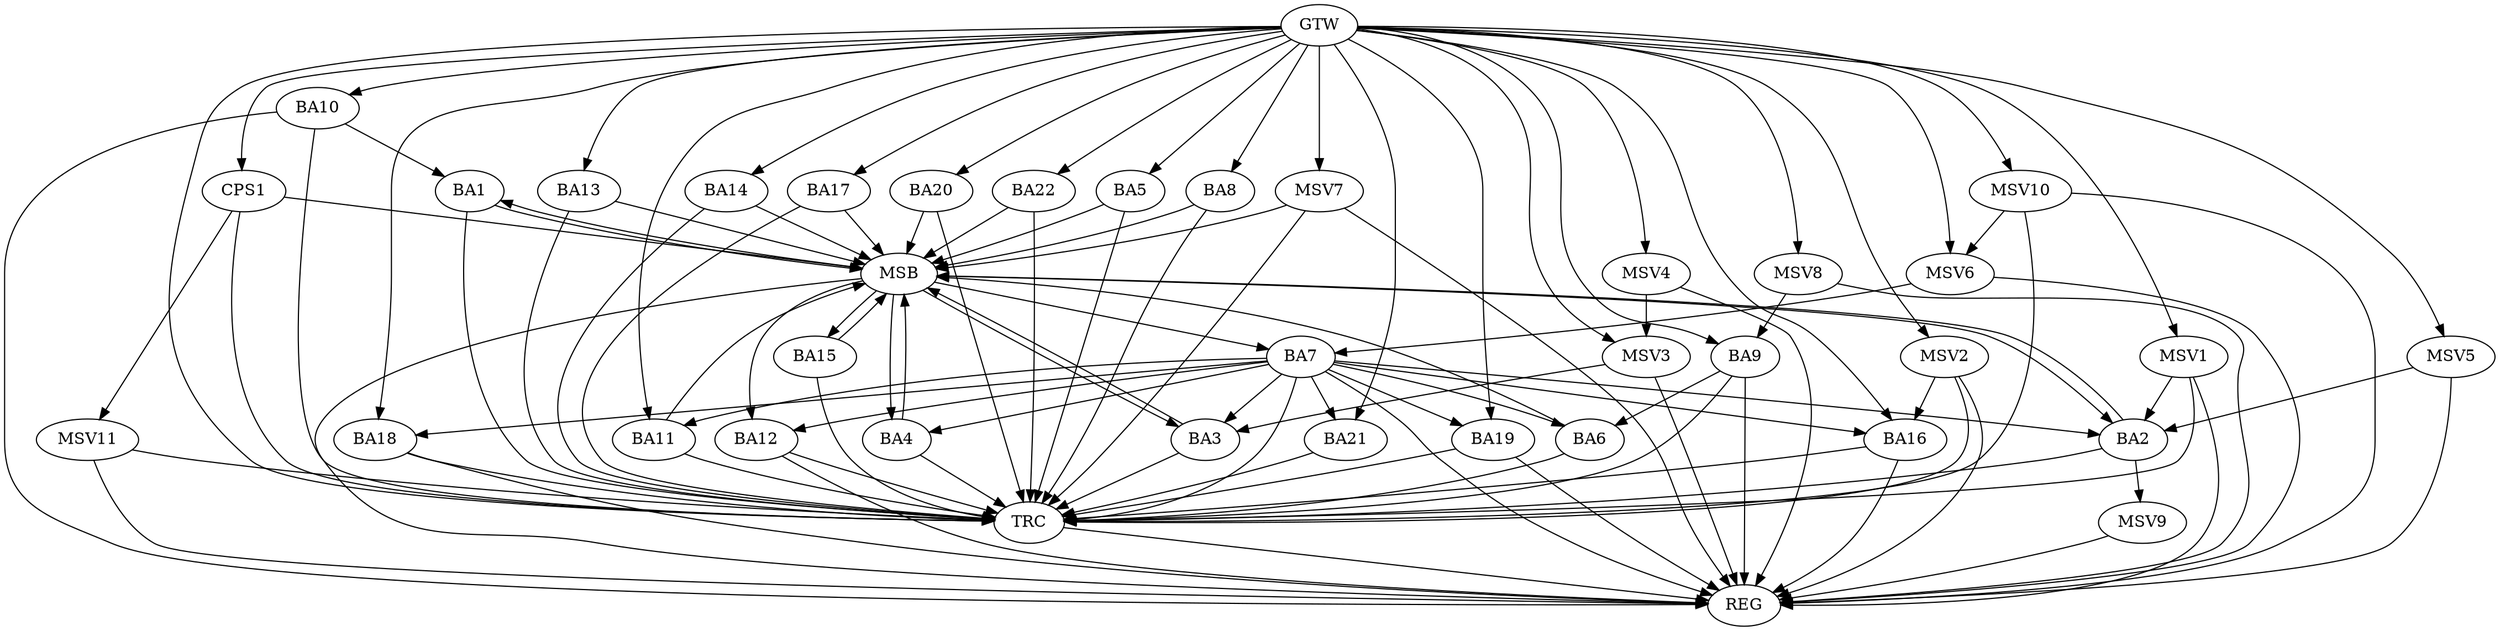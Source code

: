 strict digraph G {
  BA1 [ label="BA1" ];
  BA2 [ label="BA2" ];
  BA3 [ label="BA3" ];
  BA4 [ label="BA4" ];
  BA5 [ label="BA5" ];
  BA6 [ label="BA6" ];
  BA7 [ label="BA7" ];
  BA8 [ label="BA8" ];
  BA9 [ label="BA9" ];
  BA10 [ label="BA10" ];
  BA11 [ label="BA11" ];
  BA12 [ label="BA12" ];
  BA13 [ label="BA13" ];
  BA14 [ label="BA14" ];
  BA15 [ label="BA15" ];
  BA16 [ label="BA16" ];
  BA17 [ label="BA17" ];
  BA18 [ label="BA18" ];
  BA19 [ label="BA19" ];
  BA20 [ label="BA20" ];
  BA21 [ label="BA21" ];
  BA22 [ label="BA22" ];
  CPS1 [ label="CPS1" ];
  GTW [ label="GTW" ];
  REG [ label="REG" ];
  MSB [ label="MSB" ];
  TRC [ label="TRC" ];
  MSV1 [ label="MSV1" ];
  MSV2 [ label="MSV2" ];
  MSV3 [ label="MSV3" ];
  MSV4 [ label="MSV4" ];
  MSV5 [ label="MSV5" ];
  MSV6 [ label="MSV6" ];
  MSV7 [ label="MSV7" ];
  MSV8 [ label="MSV8" ];
  MSV9 [ label="MSV9" ];
  MSV10 [ label="MSV10" ];
  MSV11 [ label="MSV11" ];
  BA7 -> BA3;
  BA9 -> BA6;
  BA10 -> BA1;
  GTW -> BA5;
  GTW -> BA8;
  GTW -> BA9;
  GTW -> BA10;
  GTW -> BA11;
  GTW -> BA13;
  GTW -> BA14;
  GTW -> BA16;
  GTW -> BA17;
  GTW -> BA18;
  GTW -> BA19;
  GTW -> BA20;
  GTW -> BA21;
  GTW -> BA22;
  GTW -> CPS1;
  BA7 -> REG;
  BA9 -> REG;
  BA10 -> REG;
  BA12 -> REG;
  BA16 -> REG;
  BA18 -> REG;
  BA19 -> REG;
  BA1 -> MSB;
  MSB -> BA2;
  MSB -> REG;
  BA2 -> MSB;
  MSB -> BA1;
  BA3 -> MSB;
  BA4 -> MSB;
  BA5 -> MSB;
  MSB -> BA3;
  BA6 -> MSB;
  BA8 -> MSB;
  BA11 -> MSB;
  BA13 -> MSB;
  BA14 -> MSB;
  MSB -> BA4;
  BA15 -> MSB;
  BA17 -> MSB;
  BA20 -> MSB;
  BA22 -> MSB;
  MSB -> BA15;
  CPS1 -> MSB;
  MSB -> BA7;
  MSB -> BA12;
  BA1 -> TRC;
  BA2 -> TRC;
  BA3 -> TRC;
  BA4 -> TRC;
  BA5 -> TRC;
  BA6 -> TRC;
  BA7 -> TRC;
  BA8 -> TRC;
  BA9 -> TRC;
  BA10 -> TRC;
  BA11 -> TRC;
  BA12 -> TRC;
  BA13 -> TRC;
  BA14 -> TRC;
  BA15 -> TRC;
  BA16 -> TRC;
  BA17 -> TRC;
  BA18 -> TRC;
  BA19 -> TRC;
  BA20 -> TRC;
  BA21 -> TRC;
  BA22 -> TRC;
  CPS1 -> TRC;
  GTW -> TRC;
  TRC -> REG;
  BA7 -> BA6;
  BA7 -> BA11;
  BA7 -> BA16;
  BA7 -> BA21;
  BA7 -> BA12;
  BA7 -> BA2;
  BA7 -> BA18;
  BA7 -> BA19;
  BA7 -> BA4;
  MSV1 -> BA2;
  GTW -> MSV1;
  MSV1 -> REG;
  MSV1 -> TRC;
  MSV2 -> BA16;
  GTW -> MSV2;
  MSV2 -> REG;
  MSV2 -> TRC;
  MSV3 -> BA3;
  GTW -> MSV3;
  MSV3 -> REG;
  MSV4 -> MSV3;
  GTW -> MSV4;
  MSV4 -> REG;
  MSV5 -> BA2;
  GTW -> MSV5;
  MSV5 -> REG;
  MSV6 -> BA7;
  GTW -> MSV6;
  MSV6 -> REG;
  MSV7 -> MSB;
  GTW -> MSV7;
  MSV7 -> REG;
  MSV7 -> TRC;
  MSV8 -> BA9;
  GTW -> MSV8;
  MSV8 -> REG;
  BA2 -> MSV9;
  MSV9 -> REG;
  MSV10 -> MSV6;
  GTW -> MSV10;
  MSV10 -> REG;
  MSV10 -> TRC;
  CPS1 -> MSV11;
  MSV11 -> REG;
  MSV11 -> TRC;
}
